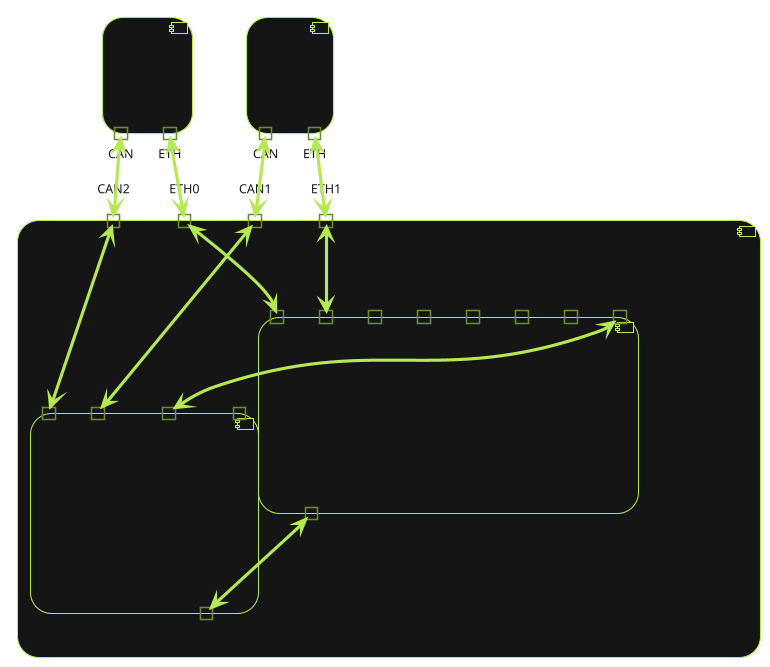 @startuml
!theme hacker
component ECU2_CAN2 {
	portout CAN as can_ecu2
	portout ETH as eth_ecu2
}
component Gateway {
	port CAN2 as can2_gw
	port ETH0 as eth0_gw
	port CAN1 as can1_gw
	port ETH1 as eth1_gw
	component TC37xEXT {
		port geth0
		portout MDIO
		port can1
		port can2
		port can0
	}
	component 88Q5050 {
		port p1
		port p2
		port p3
		port p4
		port p5
		port p6
		port p7
		port p8
		portout MDIO as mdio_swt
	}
}
component TC39x {
	portout CAN as can_tc39
	portout ETH as eth_tc39
}
can_ecu2 <--> can2_gw 
eth_ecu2 <--> eth0_gw

can_tc39 <--> can1_gw 
eth_tc39 <--> eth1_gw

can2_gw <--> can2
can1_gw <--> can1

MDIO <-> mdio_swt
p8 <--> geth0
eth0_gw <--> p1
eth1_gw <--> p2
@enduml
